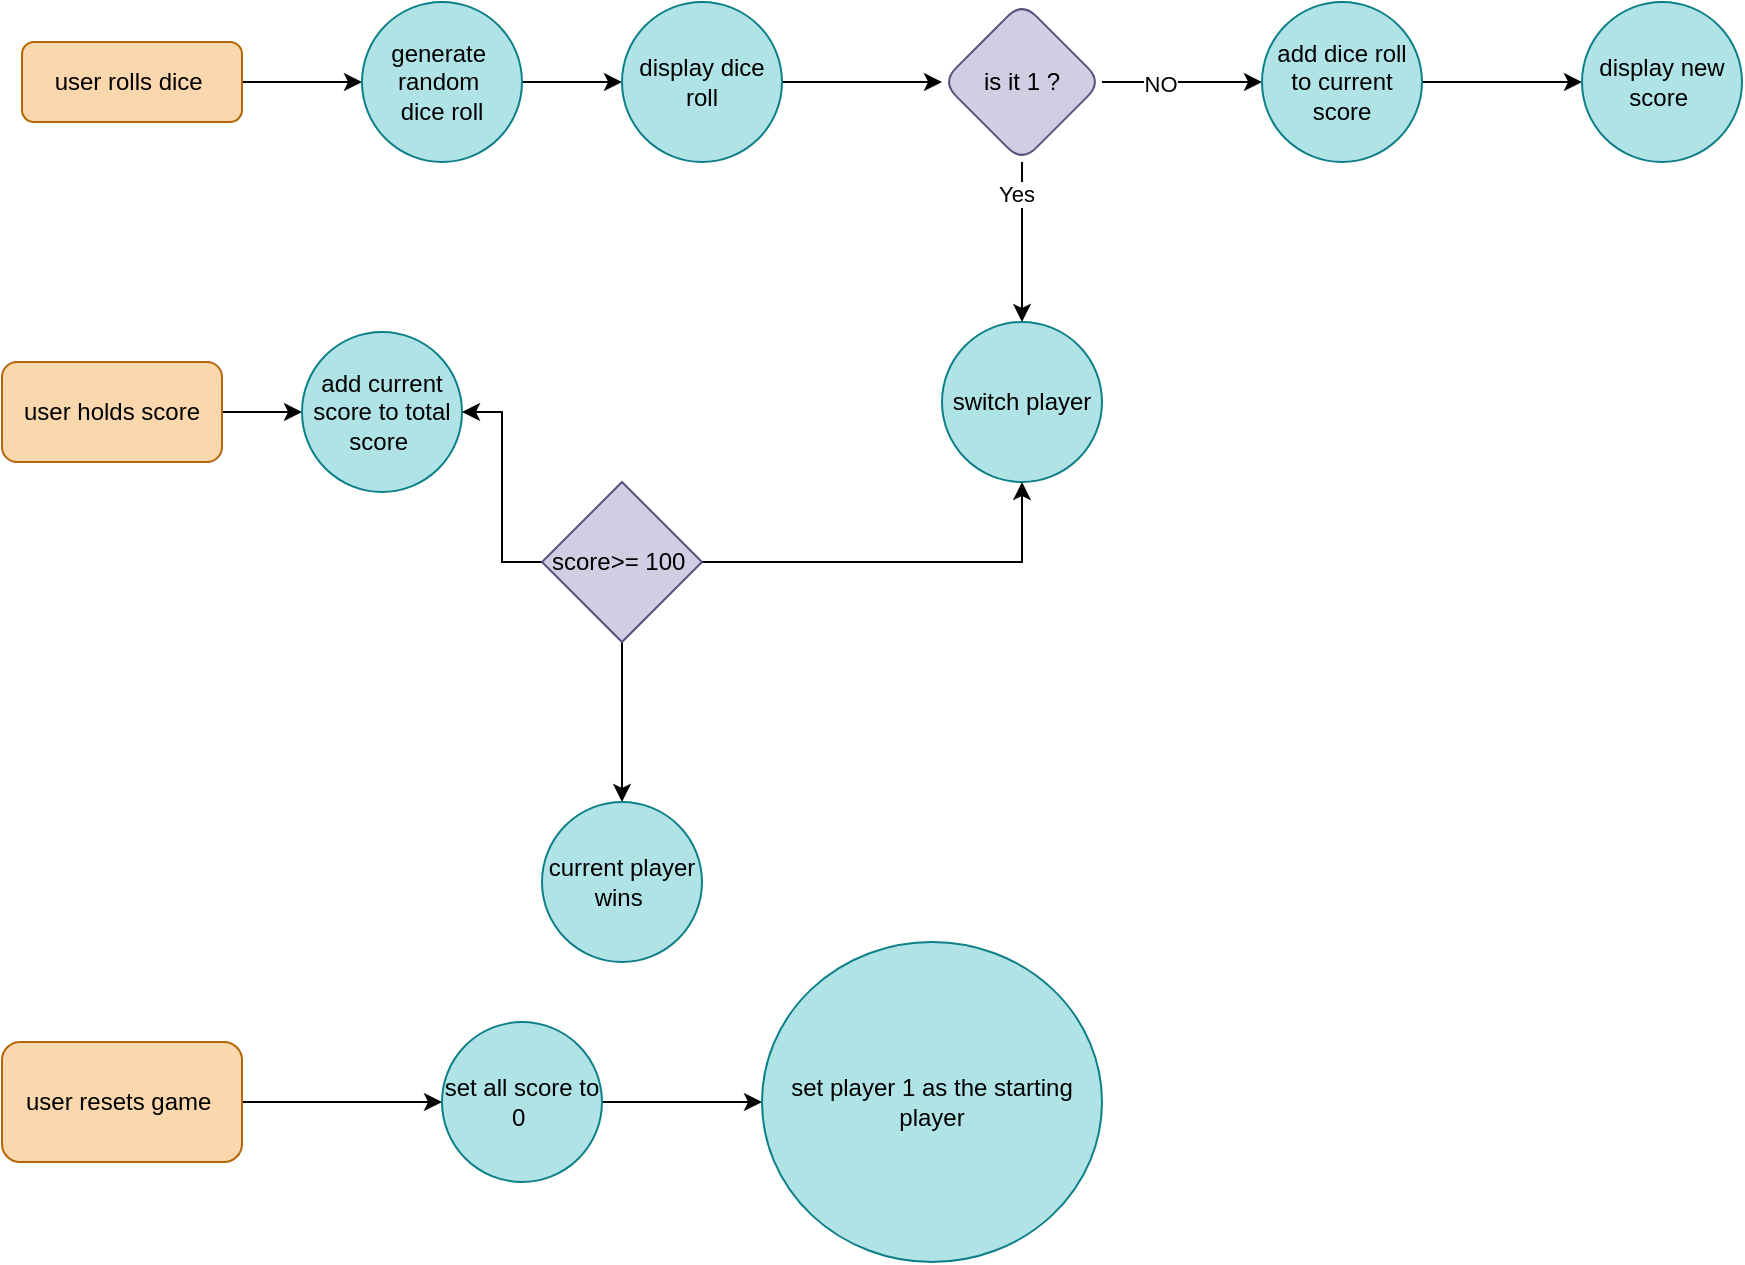 <mxfile version="24.6.4" type="github">
  <diagram id="C5RBs43oDa-KdzZeNtuy" name="Page-1">
    <mxGraphModel dx="954" dy="647" grid="1" gridSize="10" guides="1" tooltips="1" connect="1" arrows="1" fold="1" page="1" pageScale="1" pageWidth="827" pageHeight="1169" math="0" shadow="0">
      <root>
        <mxCell id="WIyWlLk6GJQsqaUBKTNV-0" />
        <mxCell id="WIyWlLk6GJQsqaUBKTNV-1" parent="WIyWlLk6GJQsqaUBKTNV-0" />
        <mxCell id="PwMYTZ9aXzbcOCZAhvRG-5" value="" style="edgeStyle=orthogonalEdgeStyle;rounded=0;orthogonalLoop=1;jettySize=auto;html=1;" edge="1" parent="WIyWlLk6GJQsqaUBKTNV-1" source="WIyWlLk6GJQsqaUBKTNV-3" target="PwMYTZ9aXzbcOCZAhvRG-4">
          <mxGeometry relative="1" as="geometry" />
        </mxCell>
        <mxCell id="WIyWlLk6GJQsqaUBKTNV-3" value="user rolls dice&amp;nbsp;" style="rounded=1;whiteSpace=wrap;html=1;fontSize=12;glass=0;strokeWidth=1;shadow=0;fillColor=#fad7ac;strokeColor=#b46504;" parent="WIyWlLk6GJQsqaUBKTNV-1" vertex="1">
          <mxGeometry x="10" y="70" width="110" height="40" as="geometry" />
        </mxCell>
        <mxCell id="PwMYTZ9aXzbcOCZAhvRG-7" value="" style="edgeStyle=orthogonalEdgeStyle;rounded=0;orthogonalLoop=1;jettySize=auto;html=1;" edge="1" parent="WIyWlLk6GJQsqaUBKTNV-1" source="PwMYTZ9aXzbcOCZAhvRG-4" target="PwMYTZ9aXzbcOCZAhvRG-6">
          <mxGeometry relative="1" as="geometry" />
        </mxCell>
        <mxCell id="PwMYTZ9aXzbcOCZAhvRG-4" value="generate&amp;nbsp;&lt;div&gt;random&amp;nbsp;&lt;/div&gt;&lt;div&gt;dice roll&lt;/div&gt;" style="ellipse;whiteSpace=wrap;html=1;rounded=1;glass=0;strokeWidth=1;shadow=0;fillColor=#b0e3e6;strokeColor=#0e8088;" vertex="1" parent="WIyWlLk6GJQsqaUBKTNV-1">
          <mxGeometry x="180" y="50" width="80" height="80" as="geometry" />
        </mxCell>
        <mxCell id="PwMYTZ9aXzbcOCZAhvRG-9" value="" style="edgeStyle=orthogonalEdgeStyle;rounded=0;orthogonalLoop=1;jettySize=auto;html=1;" edge="1" parent="WIyWlLk6GJQsqaUBKTNV-1" source="PwMYTZ9aXzbcOCZAhvRG-6" target="PwMYTZ9aXzbcOCZAhvRG-8">
          <mxGeometry relative="1" as="geometry" />
        </mxCell>
        <mxCell id="PwMYTZ9aXzbcOCZAhvRG-6" value="display dice roll" style="ellipse;whiteSpace=wrap;html=1;rounded=1;glass=0;strokeWidth=1;shadow=0;fillColor=#b0e3e6;strokeColor=#0e8088;" vertex="1" parent="WIyWlLk6GJQsqaUBKTNV-1">
          <mxGeometry x="310" y="50" width="80" height="80" as="geometry" />
        </mxCell>
        <mxCell id="PwMYTZ9aXzbcOCZAhvRG-11" value="" style="edgeStyle=orthogonalEdgeStyle;rounded=0;orthogonalLoop=1;jettySize=auto;html=1;" edge="1" parent="WIyWlLk6GJQsqaUBKTNV-1" source="PwMYTZ9aXzbcOCZAhvRG-8" target="PwMYTZ9aXzbcOCZAhvRG-10">
          <mxGeometry relative="1" as="geometry" />
        </mxCell>
        <mxCell id="PwMYTZ9aXzbcOCZAhvRG-14" value="NO" style="edgeLabel;html=1;align=center;verticalAlign=middle;resizable=0;points=[];" vertex="1" connectable="0" parent="PwMYTZ9aXzbcOCZAhvRG-11">
          <mxGeometry x="-0.275" y="-1" relative="1" as="geometry">
            <mxPoint as="offset" />
          </mxGeometry>
        </mxCell>
        <mxCell id="PwMYTZ9aXzbcOCZAhvRG-16" value="" style="edgeStyle=orthogonalEdgeStyle;rounded=0;orthogonalLoop=1;jettySize=auto;html=1;" edge="1" parent="WIyWlLk6GJQsqaUBKTNV-1" source="PwMYTZ9aXzbcOCZAhvRG-8" target="PwMYTZ9aXzbcOCZAhvRG-15">
          <mxGeometry relative="1" as="geometry" />
        </mxCell>
        <mxCell id="PwMYTZ9aXzbcOCZAhvRG-17" value="Yes" style="edgeLabel;html=1;align=center;verticalAlign=middle;resizable=0;points=[];" vertex="1" connectable="0" parent="PwMYTZ9aXzbcOCZAhvRG-16">
          <mxGeometry x="-0.6" y="-3" relative="1" as="geometry">
            <mxPoint as="offset" />
          </mxGeometry>
        </mxCell>
        <mxCell id="PwMYTZ9aXzbcOCZAhvRG-8" value="is it 1 ?" style="rhombus;whiteSpace=wrap;html=1;rounded=1;glass=0;strokeWidth=1;shadow=0;fillColor=#d0cee2;strokeColor=#56517e;" vertex="1" parent="WIyWlLk6GJQsqaUBKTNV-1">
          <mxGeometry x="470" y="50" width="80" height="80" as="geometry" />
        </mxCell>
        <mxCell id="PwMYTZ9aXzbcOCZAhvRG-13" value="" style="edgeStyle=orthogonalEdgeStyle;rounded=0;orthogonalLoop=1;jettySize=auto;html=1;" edge="1" parent="WIyWlLk6GJQsqaUBKTNV-1" source="PwMYTZ9aXzbcOCZAhvRG-10" target="PwMYTZ9aXzbcOCZAhvRG-12">
          <mxGeometry relative="1" as="geometry" />
        </mxCell>
        <mxCell id="PwMYTZ9aXzbcOCZAhvRG-10" value="add dice roll to current score" style="ellipse;whiteSpace=wrap;html=1;rounded=1;glass=0;strokeWidth=1;shadow=0;fillColor=#b0e3e6;strokeColor=#0e8088;" vertex="1" parent="WIyWlLk6GJQsqaUBKTNV-1">
          <mxGeometry x="630" y="50" width="80" height="80" as="geometry" />
        </mxCell>
        <mxCell id="PwMYTZ9aXzbcOCZAhvRG-12" value="display new score&amp;nbsp;" style="ellipse;whiteSpace=wrap;html=1;rounded=1;glass=0;strokeWidth=1;shadow=0;fillColor=#b0e3e6;strokeColor=#0e8088;" vertex="1" parent="WIyWlLk6GJQsqaUBKTNV-1">
          <mxGeometry x="790" y="50" width="80" height="80" as="geometry" />
        </mxCell>
        <mxCell id="PwMYTZ9aXzbcOCZAhvRG-15" value="switch player" style="ellipse;whiteSpace=wrap;html=1;rounded=1;glass=0;strokeWidth=1;shadow=0;fillColor=#b0e3e6;strokeColor=#0e8088;" vertex="1" parent="WIyWlLk6GJQsqaUBKTNV-1">
          <mxGeometry x="470" y="210" width="80" height="80" as="geometry" />
        </mxCell>
        <mxCell id="PwMYTZ9aXzbcOCZAhvRG-20" value="" style="edgeStyle=orthogonalEdgeStyle;rounded=0;orthogonalLoop=1;jettySize=auto;html=1;" edge="1" parent="WIyWlLk6GJQsqaUBKTNV-1" source="PwMYTZ9aXzbcOCZAhvRG-18" target="PwMYTZ9aXzbcOCZAhvRG-19">
          <mxGeometry relative="1" as="geometry" />
        </mxCell>
        <mxCell id="PwMYTZ9aXzbcOCZAhvRG-18" value="user holds score" style="rounded=1;whiteSpace=wrap;html=1;fillColor=#fad7ac;strokeColor=#b46504;" vertex="1" parent="WIyWlLk6GJQsqaUBKTNV-1">
          <mxGeometry y="230" width="110" height="50" as="geometry" />
        </mxCell>
        <mxCell id="PwMYTZ9aXzbcOCZAhvRG-19" value="add current score to total score&amp;nbsp;" style="ellipse;whiteSpace=wrap;html=1;rounded=1;fillColor=#b0e3e6;strokeColor=#0e8088;" vertex="1" parent="WIyWlLk6GJQsqaUBKTNV-1">
          <mxGeometry x="150" y="215" width="80" height="80" as="geometry" />
        </mxCell>
        <mxCell id="PwMYTZ9aXzbcOCZAhvRG-24" value="" style="edgeStyle=orthogonalEdgeStyle;rounded=0;orthogonalLoop=1;jettySize=auto;html=1;" edge="1" parent="WIyWlLk6GJQsqaUBKTNV-1" source="PwMYTZ9aXzbcOCZAhvRG-23" target="PwMYTZ9aXzbcOCZAhvRG-19">
          <mxGeometry relative="1" as="geometry" />
        </mxCell>
        <mxCell id="PwMYTZ9aXzbcOCZAhvRG-26" value="" style="edgeStyle=orthogonalEdgeStyle;rounded=0;orthogonalLoop=1;jettySize=auto;html=1;" edge="1" parent="WIyWlLk6GJQsqaUBKTNV-1" source="PwMYTZ9aXzbcOCZAhvRG-23" target="PwMYTZ9aXzbcOCZAhvRG-25">
          <mxGeometry relative="1" as="geometry" />
        </mxCell>
        <mxCell id="PwMYTZ9aXzbcOCZAhvRG-27" style="edgeStyle=orthogonalEdgeStyle;rounded=0;orthogonalLoop=1;jettySize=auto;html=1;entryX=0.5;entryY=1;entryDx=0;entryDy=0;" edge="1" parent="WIyWlLk6GJQsqaUBKTNV-1" source="PwMYTZ9aXzbcOCZAhvRG-23" target="PwMYTZ9aXzbcOCZAhvRG-15">
          <mxGeometry relative="1" as="geometry" />
        </mxCell>
        <mxCell id="PwMYTZ9aXzbcOCZAhvRG-23" value="score&amp;gt;= 100&amp;nbsp;" style="rhombus;whiteSpace=wrap;html=1;fillColor=#d0cee2;strokeColor=#56517e;" vertex="1" parent="WIyWlLk6GJQsqaUBKTNV-1">
          <mxGeometry x="270" y="290" width="80" height="80" as="geometry" />
        </mxCell>
        <mxCell id="PwMYTZ9aXzbcOCZAhvRG-25" value="current player wins&amp;nbsp;" style="ellipse;whiteSpace=wrap;html=1;fillColor=#b0e3e6;strokeColor=#0e8088;" vertex="1" parent="WIyWlLk6GJQsqaUBKTNV-1">
          <mxGeometry x="270" y="450" width="80" height="80" as="geometry" />
        </mxCell>
        <mxCell id="PwMYTZ9aXzbcOCZAhvRG-30" value="" style="edgeStyle=orthogonalEdgeStyle;rounded=0;orthogonalLoop=1;jettySize=auto;html=1;" edge="1" parent="WIyWlLk6GJQsqaUBKTNV-1" source="PwMYTZ9aXzbcOCZAhvRG-28" target="PwMYTZ9aXzbcOCZAhvRG-29">
          <mxGeometry relative="1" as="geometry" />
        </mxCell>
        <mxCell id="PwMYTZ9aXzbcOCZAhvRG-28" value="user resets game&amp;nbsp;" style="rounded=1;whiteSpace=wrap;html=1;fillColor=#fad7ac;strokeColor=#b46504;" vertex="1" parent="WIyWlLk6GJQsqaUBKTNV-1">
          <mxGeometry y="570" width="120" height="60" as="geometry" />
        </mxCell>
        <mxCell id="PwMYTZ9aXzbcOCZAhvRG-32" value="" style="edgeStyle=orthogonalEdgeStyle;rounded=0;orthogonalLoop=1;jettySize=auto;html=1;" edge="1" parent="WIyWlLk6GJQsqaUBKTNV-1" source="PwMYTZ9aXzbcOCZAhvRG-29" target="PwMYTZ9aXzbcOCZAhvRG-31">
          <mxGeometry relative="1" as="geometry" />
        </mxCell>
        <mxCell id="PwMYTZ9aXzbcOCZAhvRG-29" value="set all score to 0&amp;nbsp;" style="ellipse;whiteSpace=wrap;html=1;rounded=1;fillColor=#b0e3e6;strokeColor=#0e8088;" vertex="1" parent="WIyWlLk6GJQsqaUBKTNV-1">
          <mxGeometry x="220" y="560" width="80" height="80" as="geometry" />
        </mxCell>
        <mxCell id="PwMYTZ9aXzbcOCZAhvRG-31" value="set player 1 as the starting player" style="ellipse;whiteSpace=wrap;html=1;rounded=1;fillColor=#b0e3e6;strokeColor=#0e8088;" vertex="1" parent="WIyWlLk6GJQsqaUBKTNV-1">
          <mxGeometry x="380" y="520" width="170" height="160" as="geometry" />
        </mxCell>
      </root>
    </mxGraphModel>
  </diagram>
</mxfile>
